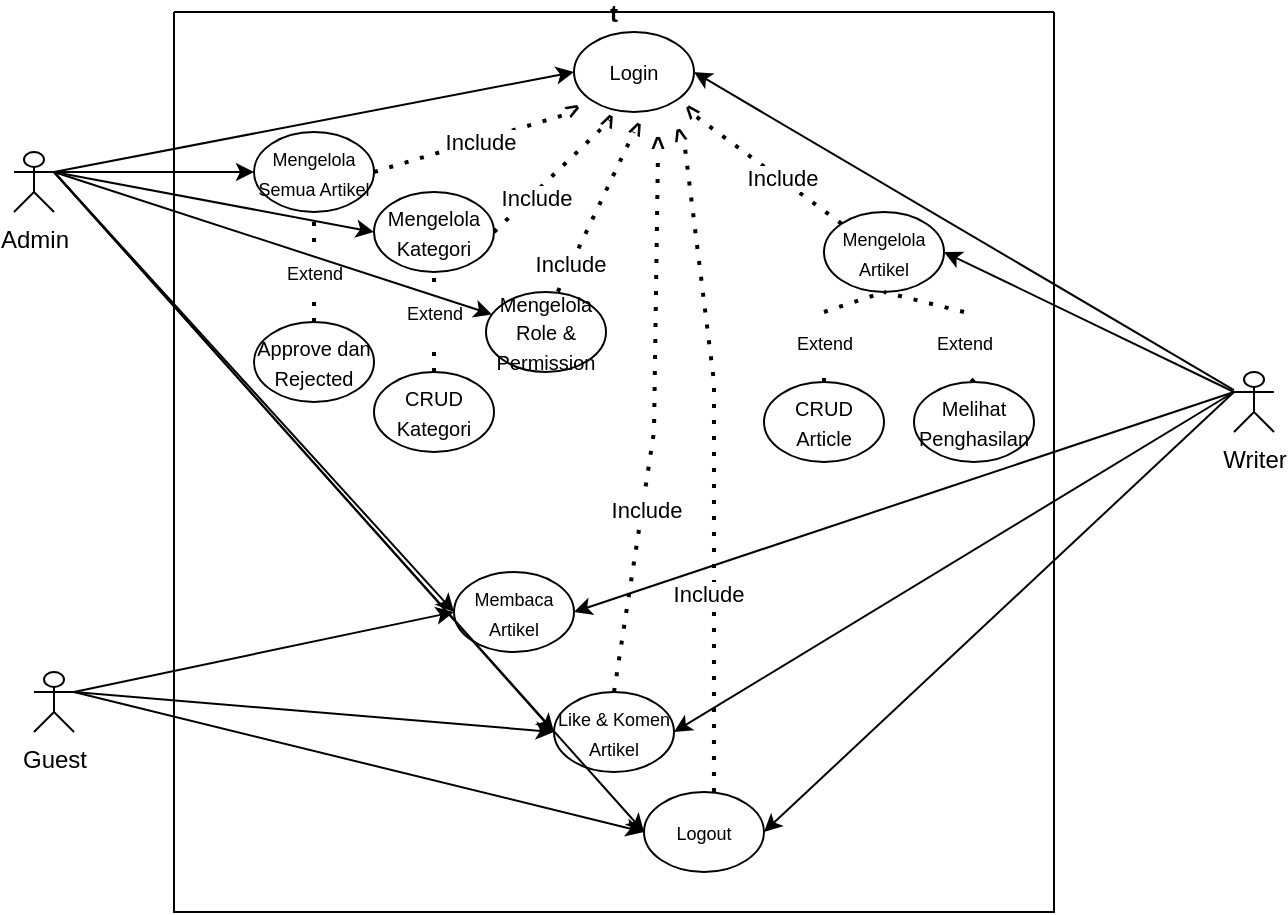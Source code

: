 <mxfile version="26.2.13">
  <diagram name="Page-1" id="5_PxfF87xwtZbWOUVoVM">
    <mxGraphModel dx="835" dy="490" grid="1" gridSize="10" guides="1" tooltips="1" connect="1" arrows="1" fold="1" page="1" pageScale="1" pageWidth="850" pageHeight="1100" math="0" shadow="0">
      <root>
        <mxCell id="0" />
        <mxCell id="1" parent="0" />
        <mxCell id="FiibV92SIHVnTIMMilG7-22" value="" style="endArrow=classic;html=1;rounded=0;exitX=1;exitY=0.333;exitDx=0;exitDy=0;exitPerimeter=0;" parent="1" source="FiibV92SIHVnTIMMilG7-3" target="FiibV92SIHVnTIMMilG7-18" edge="1">
          <mxGeometry width="50" height="50" relative="1" as="geometry">
            <mxPoint x="100" y="230" as="sourcePoint" />
            <mxPoint x="335" y="352.5" as="targetPoint" />
          </mxGeometry>
        </mxCell>
        <mxCell id="FiibV92SIHVnTIMMilG7-21" value="" style="endArrow=classic;html=1;rounded=0;entryX=0;entryY=0.5;entryDx=0;entryDy=0;exitX=1;exitY=0.333;exitDx=0;exitDy=0;exitPerimeter=0;" parent="1" source="FiibV92SIHVnTIMMilG7-3" target="FiibV92SIHVnTIMMilG7-17" edge="1">
          <mxGeometry width="50" height="50" relative="1" as="geometry">
            <mxPoint x="220" y="330" as="sourcePoint" />
            <mxPoint x="320" y="260" as="targetPoint" />
          </mxGeometry>
        </mxCell>
        <mxCell id="FiibV92SIHVnTIMMilG7-3" value="Admin" style="shape=umlActor;verticalLabelPosition=bottom;verticalAlign=top;html=1;outlineConnect=0;" parent="1" vertex="1">
          <mxGeometry x="100" y="220" width="20" height="30" as="geometry" />
        </mxCell>
        <mxCell id="FiibV92SIHVnTIMMilG7-9" value="t" style="swimlane;startSize=0;" parent="1" vertex="1">
          <mxGeometry x="180" y="150" width="440" height="450" as="geometry" />
        </mxCell>
        <mxCell id="FiibV92SIHVnTIMMilG7-18" value="&lt;font size=&quot;1&quot;&gt;Mengelola&lt;/font&gt;&lt;div&gt;&lt;font size=&quot;1&quot;&gt;Role &amp;amp; Permission&lt;/font&gt;&lt;/div&gt;" style="ellipse;whiteSpace=wrap;html=1;" parent="FiibV92SIHVnTIMMilG7-9" vertex="1">
          <mxGeometry x="156" y="140" width="60" height="40" as="geometry" />
        </mxCell>
        <mxCell id="FiibV92SIHVnTIMMilG7-15" value="&lt;font style=&quot;font-size: 9px;&quot;&gt;Mengelola&lt;/font&gt;&lt;div&gt;&lt;font style=&quot;font-size: 9px;&quot;&gt;Semua Artikel&lt;/font&gt;&lt;/div&gt;" style="ellipse;whiteSpace=wrap;html=1;" parent="FiibV92SIHVnTIMMilG7-9" vertex="1">
          <mxGeometry x="40" y="60" width="60" height="40" as="geometry" />
        </mxCell>
        <mxCell id="FiibV92SIHVnTIMMilG7-27" value="&lt;font size=&quot;1&quot;&gt;Login&lt;/font&gt;" style="ellipse;whiteSpace=wrap;html=1;" parent="FiibV92SIHVnTIMMilG7-9" vertex="1">
          <mxGeometry x="200" y="10" width="60" height="40" as="geometry" />
        </mxCell>
        <mxCell id="FiibV92SIHVnTIMMilG7-39" value="&lt;font style=&quot;font-size: 9px;&quot;&gt;Like &amp;amp; Komen Artikel&lt;/font&gt;" style="ellipse;whiteSpace=wrap;html=1;" parent="FiibV92SIHVnTIMMilG7-9" vertex="1">
          <mxGeometry x="190" y="340" width="60" height="40" as="geometry" />
        </mxCell>
        <mxCell id="FiibV92SIHVnTIMMilG7-61" value="" style="endArrow=none;dashed=1;html=1;dashPattern=1 3;strokeWidth=2;rounded=0;entryX=0.5;entryY=1;entryDx=0;entryDy=0;exitX=0.5;exitY=0;exitDx=0;exitDy=0;" parent="FiibV92SIHVnTIMMilG7-9" source="FiibV92SIHVnTIMMilG7-74" target="FiibV92SIHVnTIMMilG7-15" edge="1">
          <mxGeometry width="50" height="50" relative="1" as="geometry">
            <mxPoint x="170" y="220" as="sourcePoint" />
            <mxPoint x="220" y="170" as="targetPoint" />
          </mxGeometry>
        </mxCell>
        <mxCell id="FiibV92SIHVnTIMMilG7-62" value="&lt;font style=&quot;font-size: 9px;&quot;&gt;Mengelola&lt;/font&gt;&lt;div&gt;&lt;span style=&quot;font-size: 9px; background-color: transparent; color: light-dark(rgb(0, 0, 0), rgb(255, 255, 255));&quot;&gt;Artikel&lt;/span&gt;&lt;/div&gt;" style="ellipse;whiteSpace=wrap;html=1;" parent="FiibV92SIHVnTIMMilG7-9" vertex="1">
          <mxGeometry x="325" y="100" width="60" height="40" as="geometry" />
        </mxCell>
        <mxCell id="FiibV92SIHVnTIMMilG7-57" value="&lt;font size=&quot;1&quot;&gt;Approve dan Rejected&lt;/font&gt;" style="ellipse;whiteSpace=wrap;html=1;" parent="FiibV92SIHVnTIMMilG7-9" vertex="1">
          <mxGeometry x="40" y="155" width="60" height="40" as="geometry" />
        </mxCell>
        <mxCell id="FiibV92SIHVnTIMMilG7-66" value="&lt;font size=&quot;1&quot;&gt;CRUD&lt;/font&gt;&lt;div&gt;&lt;font size=&quot;1&quot;&gt;Article&lt;/font&gt;&lt;/div&gt;" style="ellipse;whiteSpace=wrap;html=1;" parent="FiibV92SIHVnTIMMilG7-9" vertex="1">
          <mxGeometry x="295" y="185" width="60" height="40" as="geometry" />
        </mxCell>
        <mxCell id="FiibV92SIHVnTIMMilG7-67" value="" style="endArrow=none;dashed=1;html=1;dashPattern=1 3;strokeWidth=2;rounded=0;entryX=0.5;entryY=1;entryDx=0;entryDy=0;exitX=0.5;exitY=0;exitDx=0;exitDy=0;" parent="FiibV92SIHVnTIMMilG7-9" source="FiibV92SIHVnTIMMilG7-60" target="FiibV92SIHVnTIMMilG7-62" edge="1">
          <mxGeometry width="50" height="50" relative="1" as="geometry">
            <mxPoint x="250" y="260" as="sourcePoint" />
            <mxPoint x="300" y="210" as="targetPoint" />
          </mxGeometry>
        </mxCell>
        <mxCell id="FiibV92SIHVnTIMMilG7-68" value="" style="endArrow=none;dashed=1;html=1;dashPattern=1 3;strokeWidth=2;rounded=0;entryX=0.5;entryY=1;entryDx=0;entryDy=0;exitX=0.5;exitY=0;exitDx=0;exitDy=0;" parent="FiibV92SIHVnTIMMilG7-9" source="FiibV92SIHVnTIMMilG7-66" target="FiibV92SIHVnTIMMilG7-60" edge="1">
          <mxGeometry width="50" height="50" relative="1" as="geometry">
            <mxPoint x="460" y="340" as="sourcePoint" />
            <mxPoint x="460" y="300" as="targetPoint" />
          </mxGeometry>
        </mxCell>
        <mxCell id="FiibV92SIHVnTIMMilG7-60" value="&lt;font style=&quot;font-size: 9px;&quot;&gt;Extend&lt;/font&gt;" style="text;html=1;align=center;verticalAlign=middle;resizable=0;points=[];autosize=1;strokeColor=none;fillColor=none;" parent="FiibV92SIHVnTIMMilG7-9" vertex="1">
          <mxGeometry x="300" y="150" width="50" height="30" as="geometry" />
        </mxCell>
        <mxCell id="FiibV92SIHVnTIMMilG7-70" value="" style="endArrow=none;dashed=1;html=1;dashPattern=1 3;strokeWidth=2;rounded=0;exitX=0.5;exitY=0;exitDx=0;exitDy=0;entryX=0.5;entryY=1;entryDx=0;entryDy=0;" parent="FiibV92SIHVnTIMMilG7-9" source="FiibV92SIHVnTIMMilG7-71" target="FiibV92SIHVnTIMMilG7-62" edge="1">
          <mxGeometry width="50" height="50" relative="1" as="geometry">
            <mxPoint x="250" y="260" as="sourcePoint" />
            <mxPoint x="300" y="210" as="targetPoint" />
          </mxGeometry>
        </mxCell>
        <mxCell id="FiibV92SIHVnTIMMilG7-71" value="&lt;font style=&quot;font-size: 9px;&quot;&gt;Extend&lt;/font&gt;" style="text;html=1;align=center;verticalAlign=middle;resizable=0;points=[];autosize=1;strokeColor=none;fillColor=none;" parent="FiibV92SIHVnTIMMilG7-9" vertex="1">
          <mxGeometry x="370" y="150" width="50" height="30" as="geometry" />
        </mxCell>
        <mxCell id="FiibV92SIHVnTIMMilG7-72" value="" style="endArrow=none;dashed=1;html=1;dashPattern=1 3;strokeWidth=2;rounded=0;exitX=0.5;exitY=0;exitDx=0;exitDy=0;entryX=0.5;entryY=1;entryDx=0;entryDy=0;" parent="FiibV92SIHVnTIMMilG7-9" source="FiibV92SIHVnTIMMilG7-69" target="FiibV92SIHVnTIMMilG7-71" edge="1">
          <mxGeometry width="50" height="50" relative="1" as="geometry">
            <mxPoint x="530" y="360" as="sourcePoint" />
            <mxPoint x="460" y="300" as="targetPoint" />
          </mxGeometry>
        </mxCell>
        <mxCell id="FiibV92SIHVnTIMMilG7-76" value="&lt;font style=&quot;font-size: 9px;&quot;&gt;Logout&lt;/font&gt;" style="ellipse;whiteSpace=wrap;html=1;" parent="FiibV92SIHVnTIMMilG7-9" vertex="1">
          <mxGeometry x="235" y="390" width="60" height="40" as="geometry" />
        </mxCell>
        <mxCell id="FiibV92SIHVnTIMMilG7-85" value="&lt;font size=&quot;1&quot;&gt;CRUD&lt;/font&gt;&lt;div&gt;&lt;font size=&quot;1&quot;&gt;Kategori&lt;/font&gt;&lt;/div&gt;" style="ellipse;whiteSpace=wrap;html=1;" parent="FiibV92SIHVnTIMMilG7-9" vertex="1">
          <mxGeometry x="100" y="180" width="60" height="40" as="geometry" />
        </mxCell>
        <mxCell id="FiibV92SIHVnTIMMilG7-90" value="" style="endArrow=none;dashed=1;html=1;dashPattern=1 3;strokeWidth=2;rounded=0;exitX=0.5;exitY=0;exitDx=0;exitDy=0;entryX=0.5;entryY=1;entryDx=0;entryDy=0;" parent="FiibV92SIHVnTIMMilG7-9" source="FiibV92SIHVnTIMMilG7-91" target="FiibV92SIHVnTIMMilG7-17" edge="1">
          <mxGeometry width="50" height="50" relative="1" as="geometry">
            <mxPoint x="150" y="260" as="sourcePoint" />
            <mxPoint x="200" y="210" as="targetPoint" />
          </mxGeometry>
        </mxCell>
        <mxCell id="FiibV92SIHVnTIMMilG7-91" value="&lt;font style=&quot;font-size: 9px;&quot;&gt;Extend&lt;/font&gt;" style="text;html=1;align=center;verticalAlign=middle;resizable=0;points=[];autosize=1;strokeColor=none;fillColor=none;" parent="FiibV92SIHVnTIMMilG7-9" vertex="1">
          <mxGeometry x="105" y="135" width="50" height="30" as="geometry" />
        </mxCell>
        <mxCell id="FiibV92SIHVnTIMMilG7-92" value="" style="endArrow=none;dashed=1;html=1;dashPattern=1 3;strokeWidth=2;rounded=0;exitX=0.5;exitY=0;exitDx=0;exitDy=0;entryX=0.5;entryY=1;entryDx=0;entryDy=0;" parent="FiibV92SIHVnTIMMilG7-9" source="FiibV92SIHVnTIMMilG7-85" target="FiibV92SIHVnTIMMilG7-91" edge="1">
          <mxGeometry width="50" height="50" relative="1" as="geometry">
            <mxPoint x="310" y="370" as="sourcePoint" />
            <mxPoint x="310" y="315" as="targetPoint" />
          </mxGeometry>
        </mxCell>
        <mxCell id="FiibV92SIHVnTIMMilG7-11" value="&lt;font style=&quot;font-size: 9px;&quot;&gt;Membaca&lt;/font&gt;&lt;div&gt;&lt;font style=&quot;font-size: 9px;&quot;&gt;Artikel&lt;/font&gt;&lt;/div&gt;" style="ellipse;whiteSpace=wrap;html=1;" parent="FiibV92SIHVnTIMMilG7-9" vertex="1">
          <mxGeometry x="140" y="280" width="60" height="40" as="geometry" />
        </mxCell>
        <mxCell id="bdpBuSMv_gDnvkWVU8WQ-6" value="" style="endArrow=none;dashed=1;html=1;dashPattern=1 3;strokeWidth=2;rounded=0;exitX=1;exitY=0.5;exitDx=0;exitDy=0;" edge="1" parent="FiibV92SIHVnTIMMilG7-9" source="FiibV92SIHVnTIMMilG7-15">
          <mxGeometry width="50" height="50" relative="1" as="geometry">
            <mxPoint x="170" y="220" as="sourcePoint" />
            <mxPoint x="200" y="50" as="targetPoint" />
          </mxGeometry>
        </mxCell>
        <mxCell id="bdpBuSMv_gDnvkWVU8WQ-31" value="Include" style="edgeLabel;html=1;align=center;verticalAlign=middle;resizable=0;points=[];" vertex="1" connectable="0" parent="bdpBuSMv_gDnvkWVU8WQ-6">
          <mxGeometry x="0.052" y="-1" relative="1" as="geometry">
            <mxPoint as="offset" />
          </mxGeometry>
        </mxCell>
        <mxCell id="FiibV92SIHVnTIMMilG7-17" value="&lt;font size=&quot;1&quot;&gt;Mengelola&lt;/font&gt;&lt;div&gt;&lt;font size=&quot;1&quot;&gt;Kategori&lt;/font&gt;&lt;/div&gt;" style="ellipse;whiteSpace=wrap;html=1;" parent="FiibV92SIHVnTIMMilG7-9" vertex="1">
          <mxGeometry x="100" y="90" width="60" height="40" as="geometry" />
        </mxCell>
        <mxCell id="bdpBuSMv_gDnvkWVU8WQ-7" value="" style="endArrow=none;dashed=1;html=1;dashPattern=1 3;strokeWidth=2;rounded=0;entryX=0.5;entryY=1;entryDx=0;entryDy=0;exitX=0.5;exitY=0;exitDx=0;exitDy=0;" edge="1" parent="FiibV92SIHVnTIMMilG7-9" source="FiibV92SIHVnTIMMilG7-57" target="FiibV92SIHVnTIMMilG7-74">
          <mxGeometry width="50" height="50" relative="1" as="geometry">
            <mxPoint x="240" y="305" as="sourcePoint" />
            <mxPoint x="240" y="250" as="targetPoint" />
          </mxGeometry>
        </mxCell>
        <mxCell id="FiibV92SIHVnTIMMilG7-74" value="&lt;font style=&quot;font-size: 9px;&quot;&gt;Extend&lt;/font&gt;" style="text;html=1;align=center;verticalAlign=middle;resizable=0;points=[];autosize=1;strokeColor=none;fillColor=none;" parent="FiibV92SIHVnTIMMilG7-9" vertex="1">
          <mxGeometry x="45" y="115" width="50" height="30" as="geometry" />
        </mxCell>
        <mxCell id="bdpBuSMv_gDnvkWVU8WQ-8" value="" style="endArrow=none;dashed=1;html=1;dashPattern=1 3;strokeWidth=2;rounded=0;exitX=1;exitY=0.5;exitDx=0;exitDy=0;entryX=0.3;entryY=0.96;entryDx=0;entryDy=0;entryPerimeter=0;" edge="1" parent="FiibV92SIHVnTIMMilG7-9" source="FiibV92SIHVnTIMMilG7-17">
          <mxGeometry width="50" height="50" relative="1" as="geometry">
            <mxPoint x="160.0" y="115.8" as="sourcePoint" />
            <mxPoint x="218" y="54.2" as="targetPoint" />
            <Array as="points" />
          </mxGeometry>
        </mxCell>
        <mxCell id="bdpBuSMv_gDnvkWVU8WQ-30" value="Include" style="edgeLabel;html=1;align=center;verticalAlign=middle;resizable=0;points=[];" vertex="1" connectable="0" parent="bdpBuSMv_gDnvkWVU8WQ-8">
          <mxGeometry x="-0.343" y="-2" relative="1" as="geometry">
            <mxPoint as="offset" />
          </mxGeometry>
        </mxCell>
        <mxCell id="bdpBuSMv_gDnvkWVU8WQ-9" value="" style="endArrow=none;dashed=1;html=1;dashPattern=1 3;strokeWidth=2;rounded=0;entryX=0.5;entryY=1;entryDx=0;entryDy=0;exitX=0.599;exitY=-0.005;exitDx=0;exitDy=0;exitPerimeter=0;" edge="1" parent="FiibV92SIHVnTIMMilG7-9" source="FiibV92SIHVnTIMMilG7-18">
          <mxGeometry width="50" height="50" relative="1" as="geometry">
            <mxPoint x="210" y="130" as="sourcePoint" />
            <mxPoint x="230" y="60" as="targetPoint" />
            <Array as="points" />
          </mxGeometry>
        </mxCell>
        <mxCell id="bdpBuSMv_gDnvkWVU8WQ-32" value="Include" style="edgeLabel;html=1;align=center;verticalAlign=middle;resizable=0;points=[];" vertex="1" connectable="0" parent="bdpBuSMv_gDnvkWVU8WQ-9">
          <mxGeometry x="-0.653" y="1" relative="1" as="geometry">
            <mxPoint as="offset" />
          </mxGeometry>
        </mxCell>
        <mxCell id="bdpBuSMv_gDnvkWVU8WQ-10" value="" style="endArrow=none;dashed=1;html=1;dashPattern=1 3;strokeWidth=2;rounded=0;exitX=0;exitY=0;exitDx=0;exitDy=0;entryX=0.743;entryY=0.98;entryDx=0;entryDy=0;entryPerimeter=0;" edge="1" parent="FiibV92SIHVnTIMMilG7-9" source="FiibV92SIHVnTIMMilG7-62">
          <mxGeometry width="50" height="50" relative="1" as="geometry">
            <mxPoint x="338.42" y="110.8" as="sourcePoint" />
            <mxPoint x="258.0" y="50.0" as="targetPoint" />
          </mxGeometry>
        </mxCell>
        <mxCell id="bdpBuSMv_gDnvkWVU8WQ-25" value="Include" style="edgeLabel;html=1;align=center;verticalAlign=middle;resizable=0;points=[];" vertex="1" connectable="0" parent="bdpBuSMv_gDnvkWVU8WQ-10">
          <mxGeometry x="-0.199" y="-1" relative="1" as="geometry">
            <mxPoint as="offset" />
          </mxGeometry>
        </mxCell>
        <mxCell id="bdpBuSMv_gDnvkWVU8WQ-12" value="&lt;b&gt;&amp;gt;&lt;/b&gt;" style="text;html=1;align=center;verticalAlign=middle;resizable=0;points=[];autosize=1;strokeColor=none;fillColor=none;rotation=-65;" vertex="1" parent="FiibV92SIHVnTIMMilG7-9">
          <mxGeometry x="216" y="44" width="30" height="30" as="geometry" />
        </mxCell>
        <mxCell id="bdpBuSMv_gDnvkWVU8WQ-14" value="&lt;b&gt;&amp;gt;&lt;/b&gt;" style="text;html=1;align=center;verticalAlign=middle;resizable=0;points=[];autosize=1;strokeColor=none;fillColor=none;rotation=-130;" vertex="1" parent="FiibV92SIHVnTIMMilG7-9">
          <mxGeometry x="244" y="35" width="30" height="30" as="geometry" />
        </mxCell>
        <mxCell id="bdpBuSMv_gDnvkWVU8WQ-15" value="&lt;b&gt;&amp;gt;&lt;/b&gt;" style="text;html=1;align=center;verticalAlign=middle;resizable=0;points=[];autosize=1;strokeColor=none;fillColor=none;rotation=-65;" vertex="1" parent="FiibV92SIHVnTIMMilG7-9">
          <mxGeometry x="202" y="40" width="30" height="30" as="geometry" />
        </mxCell>
        <mxCell id="bdpBuSMv_gDnvkWVU8WQ-16" value="&lt;b&gt;&amp;gt;&lt;/b&gt;" style="text;html=1;align=center;verticalAlign=middle;resizable=0;points=[];autosize=1;strokeColor=none;fillColor=none;rotation=-30;" vertex="1" parent="FiibV92SIHVnTIMMilG7-9">
          <mxGeometry x="184" y="34" width="30" height="30" as="geometry" />
        </mxCell>
        <mxCell id="bdpBuSMv_gDnvkWVU8WQ-17" value="" style="endArrow=none;dashed=1;html=1;dashPattern=1 3;strokeWidth=2;rounded=0;exitX=0.5;exitY=0;exitDx=0;exitDy=0;" edge="1" parent="FiibV92SIHVnTIMMilG7-9" source="FiibV92SIHVnTIMMilG7-39">
          <mxGeometry width="50" height="50" relative="1" as="geometry">
            <mxPoint x="216" y="346.0" as="sourcePoint" />
            <mxPoint x="241.998" y="69.996" as="targetPoint" />
            <Array as="points">
              <mxPoint x="240" y="210" />
            </Array>
          </mxGeometry>
        </mxCell>
        <mxCell id="bdpBuSMv_gDnvkWVU8WQ-33" value="Include" style="edgeLabel;html=1;align=center;verticalAlign=middle;resizable=0;points=[];" vertex="1" connectable="0" parent="bdpBuSMv_gDnvkWVU8WQ-17">
          <mxGeometry x="-0.32" y="-2" relative="1" as="geometry">
            <mxPoint as="offset" />
          </mxGeometry>
        </mxCell>
        <mxCell id="bdpBuSMv_gDnvkWVU8WQ-19" value="&lt;b&gt;&amp;gt;&lt;/b&gt;" style="text;html=1;align=center;verticalAlign=middle;resizable=0;points=[];autosize=1;strokeColor=none;fillColor=none;rotation=-90;" vertex="1" parent="FiibV92SIHVnTIMMilG7-9">
          <mxGeometry x="227" y="51" width="30" height="30" as="geometry" />
        </mxCell>
        <mxCell id="bdpBuSMv_gDnvkWVU8WQ-20" value="" style="endArrow=none;dashed=1;html=1;dashPattern=1 3;strokeWidth=2;rounded=0;exitX=0.5;exitY=0;exitDx=0;exitDy=0;" edge="1" parent="FiibV92SIHVnTIMMilG7-9">
          <mxGeometry width="50" height="50" relative="1" as="geometry">
            <mxPoint x="269.98" y="390" as="sourcePoint" />
            <mxPoint x="255.005" y="63.996" as="targetPoint" />
            <Array as="points">
              <mxPoint x="270" y="185" />
            </Array>
          </mxGeometry>
        </mxCell>
        <mxCell id="bdpBuSMv_gDnvkWVU8WQ-34" value="Include" style="edgeLabel;html=1;align=center;verticalAlign=middle;resizable=0;points=[];" vertex="1" connectable="0" parent="bdpBuSMv_gDnvkWVU8WQ-20">
          <mxGeometry x="-0.393" y="3" relative="1" as="geometry">
            <mxPoint as="offset" />
          </mxGeometry>
        </mxCell>
        <mxCell id="bdpBuSMv_gDnvkWVU8WQ-21" value="&lt;b&gt;&amp;gt;&lt;/b&gt;" style="text;html=1;align=center;verticalAlign=middle;resizable=0;points=[];autosize=1;strokeColor=none;fillColor=none;rotation=-105;" vertex="1" parent="FiibV92SIHVnTIMMilG7-9">
          <mxGeometry x="238" y="47" width="30" height="30" as="geometry" />
        </mxCell>
        <mxCell id="FiibV92SIHVnTIMMilG7-69" value="&lt;font size=&quot;1&quot;&gt;Melihat&lt;/font&gt;&lt;div&gt;&lt;font size=&quot;1&quot;&gt;Penghasilan&lt;/font&gt;&lt;/div&gt;" style="ellipse;whiteSpace=wrap;html=1;" parent="FiibV92SIHVnTIMMilG7-9" vertex="1">
          <mxGeometry x="370" y="185" width="60" height="40" as="geometry" />
        </mxCell>
        <mxCell id="FiibV92SIHVnTIMMilG7-13" value="" style="endArrow=classic;html=1;rounded=0;entryX=0;entryY=0.5;entryDx=0;entryDy=0;exitX=1;exitY=0.333;exitDx=0;exitDy=0;exitPerimeter=0;" parent="1" source="FiibV92SIHVnTIMMilG7-3" target="FiibV92SIHVnTIMMilG7-11" edge="1">
          <mxGeometry width="50" height="50" relative="1" as="geometry">
            <mxPoint x="200" y="310" as="sourcePoint" />
            <mxPoint x="250" y="260" as="targetPoint" />
          </mxGeometry>
        </mxCell>
        <mxCell id="FiibV92SIHVnTIMMilG7-20" value="" style="endArrow=classic;html=1;rounded=0;entryX=0;entryY=0.5;entryDx=0;entryDy=0;exitX=1;exitY=0.333;exitDx=0;exitDy=0;exitPerimeter=0;" parent="1" source="FiibV92SIHVnTIMMilG7-3" target="FiibV92SIHVnTIMMilG7-15" edge="1">
          <mxGeometry width="50" height="50" relative="1" as="geometry">
            <mxPoint x="200" y="310" as="sourcePoint" />
            <mxPoint x="310" y="250" as="targetPoint" />
          </mxGeometry>
        </mxCell>
        <mxCell id="FiibV92SIHVnTIMMilG7-24" value="Writer" style="shape=umlActor;verticalLabelPosition=bottom;verticalAlign=top;html=1;outlineConnect=0;" parent="1" vertex="1">
          <mxGeometry x="710" y="330" width="20" height="30" as="geometry" />
        </mxCell>
        <mxCell id="FiibV92SIHVnTIMMilG7-28" value="" style="endArrow=classic;html=1;rounded=0;entryX=1;entryY=0.5;entryDx=0;entryDy=0;" parent="1" source="FiibV92SIHVnTIMMilG7-24" target="FiibV92SIHVnTIMMilG7-27" edge="1">
          <mxGeometry width="50" height="50" relative="1" as="geometry">
            <mxPoint x="440" y="370" as="sourcePoint" />
            <mxPoint x="490" y="320" as="targetPoint" />
          </mxGeometry>
        </mxCell>
        <mxCell id="FiibV92SIHVnTIMMilG7-29" value="" style="endArrow=classic;html=1;rounded=0;exitX=1;exitY=0.333;exitDx=0;exitDy=0;exitPerimeter=0;entryX=0;entryY=0.5;entryDx=0;entryDy=0;" parent="1" source="FiibV92SIHVnTIMMilG7-3" target="FiibV92SIHVnTIMMilG7-27" edge="1">
          <mxGeometry width="50" height="50" relative="1" as="geometry">
            <mxPoint x="440" y="370" as="sourcePoint" />
            <mxPoint x="490" y="320" as="targetPoint" />
          </mxGeometry>
        </mxCell>
        <mxCell id="FiibV92SIHVnTIMMilG7-32" value="" style="endArrow=classic;html=1;rounded=0;exitX=0;exitY=0.333;exitDx=0;exitDy=0;exitPerimeter=0;entryX=1;entryY=0.5;entryDx=0;entryDy=0;" parent="1" source="FiibV92SIHVnTIMMilG7-24" target="FiibV92SIHVnTIMMilG7-11" edge="1">
          <mxGeometry width="50" height="50" relative="1" as="geometry">
            <mxPoint x="710" y="300" as="sourcePoint" />
            <mxPoint x="500" y="310" as="targetPoint" />
            <Array as="points">
              <mxPoint x="560" y="390" />
            </Array>
          </mxGeometry>
        </mxCell>
        <mxCell id="FiibV92SIHVnTIMMilG7-35" value="Guest" style="shape=umlActor;verticalLabelPosition=bottom;verticalAlign=top;html=1;outlineConnect=0;" parent="1" vertex="1">
          <mxGeometry x="110" y="480" width="20" height="30" as="geometry" />
        </mxCell>
        <mxCell id="FiibV92SIHVnTIMMilG7-36" value="" style="endArrow=classic;html=1;rounded=0;exitX=1;exitY=0.333;exitDx=0;exitDy=0;exitPerimeter=0;entryX=0;entryY=0.5;entryDx=0;entryDy=0;" parent="1" source="FiibV92SIHVnTIMMilG7-35" target="FiibV92SIHVnTIMMilG7-11" edge="1">
          <mxGeometry width="50" height="50" relative="1" as="geometry">
            <mxPoint x="410" y="410" as="sourcePoint" />
            <mxPoint x="460" y="360" as="targetPoint" />
          </mxGeometry>
        </mxCell>
        <mxCell id="FiibV92SIHVnTIMMilG7-41" value="" style="endArrow=classic;html=1;rounded=0;exitX=0;exitY=0.333;exitDx=0;exitDy=0;exitPerimeter=0;entryX=1;entryY=0.5;entryDx=0;entryDy=0;" parent="1" source="FiibV92SIHVnTIMMilG7-24" target="FiibV92SIHVnTIMMilG7-39" edge="1">
          <mxGeometry width="50" height="50" relative="1" as="geometry">
            <mxPoint x="420" y="360" as="sourcePoint" />
            <mxPoint x="470" y="310" as="targetPoint" />
          </mxGeometry>
        </mxCell>
        <mxCell id="FiibV92SIHVnTIMMilG7-42" value="" style="endArrow=classic;html=1;rounded=0;entryX=0;entryY=0.5;entryDx=0;entryDy=0;exitX=1;exitY=0.333;exitDx=0;exitDy=0;exitPerimeter=0;" parent="1" source="FiibV92SIHVnTIMMilG7-35" target="FiibV92SIHVnTIMMilG7-39" edge="1">
          <mxGeometry width="50" height="50" relative="1" as="geometry">
            <mxPoint x="200" y="410" as="sourcePoint" />
            <mxPoint x="470" y="310" as="targetPoint" />
          </mxGeometry>
        </mxCell>
        <mxCell id="FiibV92SIHVnTIMMilG7-43" value="" style="endArrow=classic;html=1;rounded=0;exitX=1;exitY=0.333;exitDx=0;exitDy=0;exitPerimeter=0;entryX=0;entryY=0.5;entryDx=0;entryDy=0;" parent="1" source="FiibV92SIHVnTIMMilG7-3" target="FiibV92SIHVnTIMMilG7-39" edge="1">
          <mxGeometry width="50" height="50" relative="1" as="geometry">
            <mxPoint x="420" y="360" as="sourcePoint" />
            <mxPoint x="470" y="310" as="targetPoint" />
          </mxGeometry>
        </mxCell>
        <mxCell id="FiibV92SIHVnTIMMilG7-33" value="" style="endArrow=classic;html=1;rounded=0;exitX=0;exitY=0.333;exitDx=0;exitDy=0;exitPerimeter=0;entryX=1;entryY=0.5;entryDx=0;entryDy=0;" parent="1" source="FiibV92SIHVnTIMMilG7-24" target="FiibV92SIHVnTIMMilG7-62" edge="1">
          <mxGeometry width="50" height="50" relative="1" as="geometry">
            <mxPoint x="820" y="355" as="sourcePoint" />
            <mxPoint x="550.0" y="310" as="targetPoint" />
          </mxGeometry>
        </mxCell>
        <mxCell id="FiibV92SIHVnTIMMilG7-80" value="" style="endArrow=classic;html=1;rounded=0;exitX=0;exitY=0.333;exitDx=0;exitDy=0;exitPerimeter=0;entryX=1;entryY=0.5;entryDx=0;entryDy=0;" parent="1" source="FiibV92SIHVnTIMMilG7-24" target="FiibV92SIHVnTIMMilG7-76" edge="1">
          <mxGeometry width="50" height="50" relative="1" as="geometry">
            <mxPoint x="370" y="490" as="sourcePoint" />
            <mxPoint x="420" y="440" as="targetPoint" />
          </mxGeometry>
        </mxCell>
        <mxCell id="FiibV92SIHVnTIMMilG7-82" value="" style="endArrow=classic;html=1;rounded=0;exitX=1;exitY=0.333;exitDx=0;exitDy=0;exitPerimeter=0;entryX=0;entryY=0.5;entryDx=0;entryDy=0;" parent="1" source="FiibV92SIHVnTIMMilG7-35" target="FiibV92SIHVnTIMMilG7-76" edge="1">
          <mxGeometry width="50" height="50" relative="1" as="geometry">
            <mxPoint x="370" y="490" as="sourcePoint" />
            <mxPoint x="420" y="440" as="targetPoint" />
          </mxGeometry>
        </mxCell>
        <mxCell id="FiibV92SIHVnTIMMilG7-83" value="" style="endArrow=classic;html=1;rounded=0;exitX=1;exitY=0.333;exitDx=0;exitDy=0;exitPerimeter=0;entryX=0;entryY=0.5;entryDx=0;entryDy=0;" parent="1" source="FiibV92SIHVnTIMMilG7-3" target="FiibV92SIHVnTIMMilG7-76" edge="1">
          <mxGeometry width="50" height="50" relative="1" as="geometry">
            <mxPoint x="370" y="490" as="sourcePoint" />
            <mxPoint x="420" y="440" as="targetPoint" />
          </mxGeometry>
        </mxCell>
      </root>
    </mxGraphModel>
  </diagram>
</mxfile>
